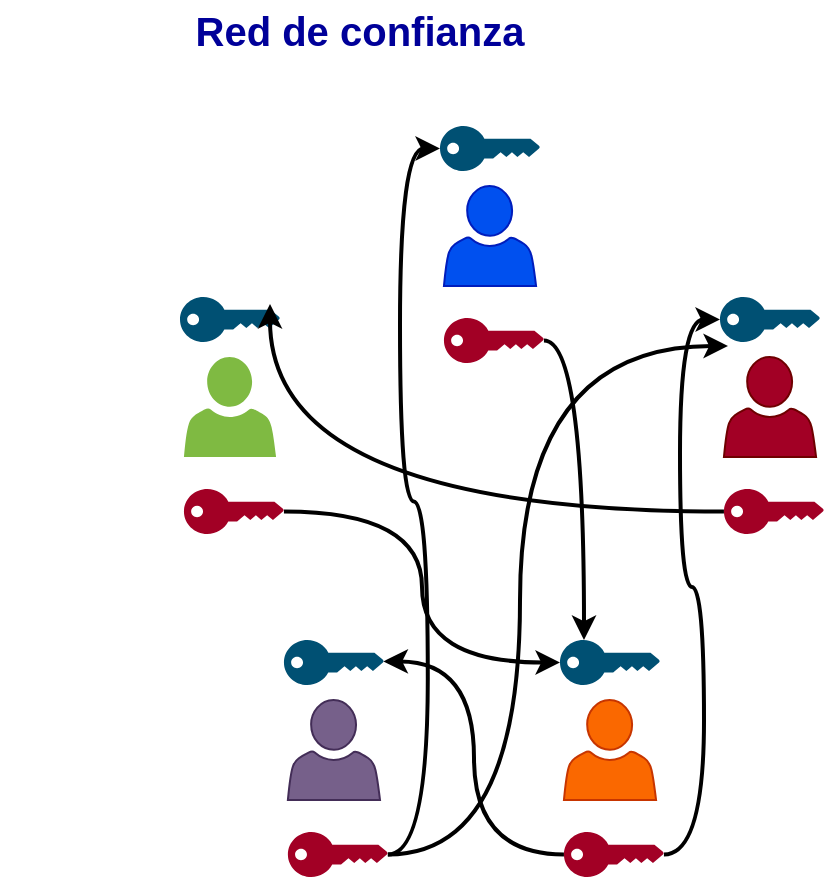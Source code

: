 <mxfile version="22.0.4" type="device">
  <diagram name="Página-1" id="H1gAe4TEgG37sk8PaRr4">
    <mxGraphModel dx="1434" dy="728" grid="1" gridSize="10" guides="1" tooltips="1" connect="1" arrows="1" fold="1" page="1" pageScale="1" pageWidth="1169" pageHeight="827" math="0" shadow="0">
      <root>
        <mxCell id="0" />
        <mxCell id="1" parent="0" />
        <mxCell id="3jQ3pkgaZVPvUWSegzT8-2" value="&lt;div&gt;&lt;br&gt;&lt;/div&gt;&lt;div&gt;&lt;br&gt;&lt;/div&gt;" style="sketch=0;pointerEvents=1;shadow=0;dashed=0;html=1;strokeColor=none;labelPosition=center;verticalLabelPosition=bottom;verticalAlign=top;outlineConnect=0;align=center;shape=mxgraph.office.users.user;fillColor=#7FBA42;" parent="1" vertex="1">
          <mxGeometry x="161.97" y="228.5" width="46.063" height="50.0" as="geometry" />
        </mxCell>
        <mxCell id="3jQ3pkgaZVPvUWSegzT8-34" value="" style="points=[[0,0.5,0],[0.24,0,0],[0.5,0.28,0],[0.995,0.475,0],[0.5,0.72,0],[0.24,1,0]];verticalLabelPosition=middle;sketch=0;html=1;verticalAlign=middle;aspect=fixed;align=left;pointerEvents=1;shape=mxgraph.cisco19.key;fillColor=#005073;strokeColor=none;labelPosition=right;" parent="1" vertex="1">
          <mxGeometry x="160" y="198.5" width="50" height="22.5" as="geometry" />
        </mxCell>
        <mxCell id="J3Js696kLdLq6cgxkuE6-20" value="" style="edgeStyle=orthogonalEdgeStyle;rounded=0;orthogonalLoop=1;jettySize=auto;html=1;strokeWidth=2;curved=1;entryX=0;entryY=0.5;entryDx=0;entryDy=0;entryPerimeter=0;" edge="1" parent="1" source="3jQ3pkgaZVPvUWSegzT8-37" target="J3Js696kLdLq6cgxkuE6-12">
          <mxGeometry relative="1" as="geometry">
            <mxPoint x="280" y="306" as="targetPoint" />
          </mxGeometry>
        </mxCell>
        <mxCell id="3jQ3pkgaZVPvUWSegzT8-37" value="" style="points=[[0,0.5,0],[0.24,0,0],[0.5,0.28,0],[0.995,0.475,0],[0.5,0.72,0],[0.24,1,0]];verticalLabelPosition=middle;sketch=0;html=1;verticalAlign=middle;aspect=fixed;align=left;pointerEvents=1;shape=mxgraph.cisco19.key;fillColor=#a20025;strokeColor=#6F0000;labelPosition=right;fontColor=#ffffff;" parent="1" vertex="1">
          <mxGeometry x="161.97" y="294.5" width="50" height="22.5" as="geometry" />
        </mxCell>
        <mxCell id="3jQ3pkgaZVPvUWSegzT8-49" value="&lt;font style=&quot;font-size: 20px;&quot;&gt;&lt;b&gt;Red de confianza&lt;/b&gt;&lt;/font&gt;" style="text;strokeColor=none;align=center;fillColor=none;html=1;verticalAlign=middle;whiteSpace=wrap;rounded=0;fontColor=#000099;" parent="1" vertex="1">
          <mxGeometry x="70" y="50" width="360" height="30" as="geometry" />
        </mxCell>
        <mxCell id="J3Js696kLdLq6cgxkuE6-2" value="&lt;div&gt;&lt;br&gt;&lt;/div&gt;&lt;div&gt;&lt;br&gt;&lt;/div&gt;" style="sketch=0;pointerEvents=1;shadow=0;dashed=0;html=1;strokeColor=#001DBC;labelPosition=center;verticalLabelPosition=bottom;verticalAlign=top;outlineConnect=0;align=center;shape=mxgraph.office.users.user;fillColor=#0050ef;fontColor=#ffffff;" vertex="1" parent="1">
          <mxGeometry x="291.97" y="143" width="46.063" height="50.0" as="geometry" />
        </mxCell>
        <mxCell id="J3Js696kLdLq6cgxkuE6-3" value="" style="points=[[0,0.5,0],[0.24,0,0],[0.5,0.28,0],[0.995,0.475,0],[0.5,0.72,0],[0.24,1,0]];verticalLabelPosition=middle;sketch=0;html=1;verticalAlign=middle;aspect=fixed;align=left;pointerEvents=1;shape=mxgraph.cisco19.key;fillColor=#005073;strokeColor=none;labelPosition=right;" vertex="1" parent="1">
          <mxGeometry x="290" y="113" width="50" height="22.5" as="geometry" />
        </mxCell>
        <mxCell id="J3Js696kLdLq6cgxkuE6-22" value="" style="edgeStyle=orthogonalEdgeStyle;rounded=0;orthogonalLoop=1;jettySize=auto;html=1;curved=1;strokeWidth=2;entryX=0.24;entryY=0;entryDx=0;entryDy=0;entryPerimeter=0;" edge="1" parent="1" source="J3Js696kLdLq6cgxkuE6-4" target="J3Js696kLdLq6cgxkuE6-12">
          <mxGeometry relative="1" as="geometry">
            <mxPoint x="316.97" y="259.75" as="targetPoint" />
          </mxGeometry>
        </mxCell>
        <mxCell id="J3Js696kLdLq6cgxkuE6-4" value="" style="points=[[0,0.5,0],[0.24,0,0],[0.5,0.28,0],[0.995,0.475,0],[0.5,0.72,0],[0.24,1,0]];verticalLabelPosition=middle;sketch=0;html=1;verticalAlign=middle;aspect=fixed;align=left;pointerEvents=1;shape=mxgraph.cisco19.key;fillColor=#a20025;strokeColor=#6F0000;labelPosition=right;fontColor=#ffffff;" vertex="1" parent="1">
          <mxGeometry x="291.97" y="209" width="50" height="22.5" as="geometry" />
        </mxCell>
        <mxCell id="J3Js696kLdLq6cgxkuE6-5" value="&lt;div&gt;&lt;br&gt;&lt;/div&gt;&lt;div&gt;&lt;br&gt;&lt;/div&gt;" style="sketch=0;pointerEvents=1;shadow=0;dashed=0;html=1;strokeColor=#6F0000;labelPosition=center;verticalLabelPosition=bottom;verticalAlign=top;outlineConnect=0;align=center;shape=mxgraph.office.users.user;fillColor=#a20025;fontColor=#ffffff;" vertex="1" parent="1">
          <mxGeometry x="431.97" y="228.5" width="46.063" height="50.0" as="geometry" />
        </mxCell>
        <mxCell id="J3Js696kLdLq6cgxkuE6-6" value="" style="points=[[0,0.5,0],[0.24,0,0],[0.5,0.28,0],[0.995,0.475,0],[0.5,0.72,0],[0.24,1,0]];verticalLabelPosition=middle;sketch=0;html=1;verticalAlign=middle;aspect=fixed;align=left;pointerEvents=1;shape=mxgraph.cisco19.key;fillColor=#005073;strokeColor=none;labelPosition=right;" vertex="1" parent="1">
          <mxGeometry x="430" y="198.5" width="50" height="22.5" as="geometry" />
        </mxCell>
        <mxCell id="J3Js696kLdLq6cgxkuE6-24" value="" style="edgeStyle=orthogonalEdgeStyle;rounded=0;orthogonalLoop=1;jettySize=auto;html=1;curved=1;strokeWidth=2;entryX=0.9;entryY=0.156;entryDx=0;entryDy=0;entryPerimeter=0;" edge="1" parent="1" source="J3Js696kLdLq6cgxkuE6-7" target="3jQ3pkgaZVPvUWSegzT8-34">
          <mxGeometry relative="1" as="geometry">
            <mxPoint x="351.97" y="305.75" as="targetPoint" />
          </mxGeometry>
        </mxCell>
        <mxCell id="J3Js696kLdLq6cgxkuE6-7" value="" style="points=[[0,0.5,0],[0.24,0,0],[0.5,0.28,0],[0.995,0.475,0],[0.5,0.72,0],[0.24,1,0]];verticalLabelPosition=middle;sketch=0;html=1;verticalAlign=middle;aspect=fixed;align=left;pointerEvents=1;shape=mxgraph.cisco19.key;fillColor=#a20025;strokeColor=#6F0000;labelPosition=right;fontColor=#ffffff;" vertex="1" parent="1">
          <mxGeometry x="431.97" y="294.5" width="50" height="22.5" as="geometry" />
        </mxCell>
        <mxCell id="J3Js696kLdLq6cgxkuE6-8" value="&lt;div&gt;&lt;br&gt;&lt;/div&gt;&lt;div&gt;&lt;br&gt;&lt;/div&gt;" style="sketch=0;pointerEvents=1;shadow=0;dashed=0;html=1;strokeColor=#432D57;labelPosition=center;verticalLabelPosition=bottom;verticalAlign=top;outlineConnect=0;align=center;shape=mxgraph.office.users.user;fillColor=#76608a;fontColor=#ffffff;" vertex="1" parent="1">
          <mxGeometry x="213.94" y="400" width="46.063" height="50.0" as="geometry" />
        </mxCell>
        <mxCell id="J3Js696kLdLq6cgxkuE6-9" value="" style="points=[[0,0.5,0],[0.24,0,0],[0.5,0.28,0],[0.995,0.475,0],[0.5,0.72,0],[0.24,1,0]];verticalLabelPosition=middle;sketch=0;html=1;verticalAlign=middle;aspect=fixed;align=left;pointerEvents=1;shape=mxgraph.cisco19.key;fillColor=#005073;strokeColor=none;labelPosition=right;" vertex="1" parent="1">
          <mxGeometry x="211.97" y="370" width="50" height="22.5" as="geometry" />
        </mxCell>
        <mxCell id="J3Js696kLdLq6cgxkuE6-14" value="" style="edgeStyle=orthogonalEdgeStyle;rounded=0;orthogonalLoop=1;jettySize=auto;html=1;entryX=0.08;entryY=1.089;entryDx=0;entryDy=0;entryPerimeter=0;curved=1;strokeWidth=2;" edge="1" parent="1" source="J3Js696kLdLq6cgxkuE6-10" target="J3Js696kLdLq6cgxkuE6-6">
          <mxGeometry relative="1" as="geometry">
            <Array as="points">
              <mxPoint x="330" y="477" />
              <mxPoint x="330" y="223" />
            </Array>
          </mxGeometry>
        </mxCell>
        <mxCell id="J3Js696kLdLq6cgxkuE6-15" value="" style="edgeStyle=orthogonalEdgeStyle;rounded=0;orthogonalLoop=1;jettySize=auto;html=1;curved=1;entryX=0;entryY=0.5;entryDx=0;entryDy=0;entryPerimeter=0;strokeWidth=2;" edge="1" parent="1" source="J3Js696kLdLq6cgxkuE6-10" target="J3Js696kLdLq6cgxkuE6-3">
          <mxGeometry relative="1" as="geometry" />
        </mxCell>
        <mxCell id="J3Js696kLdLq6cgxkuE6-10" value="" style="points=[[0,0.5,0],[0.24,0,0],[0.5,0.28,0],[0.995,0.475,0],[0.5,0.72,0],[0.24,1,0]];verticalLabelPosition=middle;sketch=0;html=1;verticalAlign=middle;aspect=fixed;align=left;pointerEvents=1;shape=mxgraph.cisco19.key;fillColor=#a20025;strokeColor=#6F0000;labelPosition=right;fontColor=#ffffff;" vertex="1" parent="1">
          <mxGeometry x="213.94" y="466" width="50" height="22.5" as="geometry" />
        </mxCell>
        <mxCell id="J3Js696kLdLq6cgxkuE6-11" value="&lt;div&gt;&lt;br&gt;&lt;/div&gt;&lt;div&gt;&lt;br&gt;&lt;/div&gt;" style="sketch=0;pointerEvents=1;shadow=0;dashed=0;html=1;strokeColor=#C73500;labelPosition=center;verticalLabelPosition=bottom;verticalAlign=top;outlineConnect=0;align=center;shape=mxgraph.office.users.user;fillColor=#fa6800;fontColor=#000000;" vertex="1" parent="1">
          <mxGeometry x="351.97" y="400" width="46.063" height="50.0" as="geometry" />
        </mxCell>
        <mxCell id="J3Js696kLdLq6cgxkuE6-12" value="" style="points=[[0,0.5,0],[0.24,0,0],[0.5,0.28,0],[0.995,0.475,0],[0.5,0.72,0],[0.24,1,0]];verticalLabelPosition=middle;sketch=0;html=1;verticalAlign=middle;aspect=fixed;align=left;pointerEvents=1;shape=mxgraph.cisco19.key;fillColor=#005073;strokeColor=none;labelPosition=right;" vertex="1" parent="1">
          <mxGeometry x="350" y="370" width="50" height="22.5" as="geometry" />
        </mxCell>
        <mxCell id="J3Js696kLdLq6cgxkuE6-16" value="" style="edgeStyle=orthogonalEdgeStyle;rounded=0;orthogonalLoop=1;jettySize=auto;html=1;curved=1;strokeWidth=2;entryX=0.995;entryY=0.475;entryDx=0;entryDy=0;entryPerimeter=0;" edge="1" parent="1" source="J3Js696kLdLq6cgxkuE6-13" target="J3Js696kLdLq6cgxkuE6-9">
          <mxGeometry relative="1" as="geometry" />
        </mxCell>
        <mxCell id="J3Js696kLdLq6cgxkuE6-18" value="" style="edgeStyle=orthogonalEdgeStyle;rounded=0;orthogonalLoop=1;jettySize=auto;html=1;strokeWidth=2;curved=1;entryX=0;entryY=0.5;entryDx=0;entryDy=0;entryPerimeter=0;" edge="1" parent="1" source="J3Js696kLdLq6cgxkuE6-13" target="J3Js696kLdLq6cgxkuE6-6">
          <mxGeometry relative="1" as="geometry">
            <mxPoint x="446.97" y="477.3" as="targetPoint" />
          </mxGeometry>
        </mxCell>
        <mxCell id="J3Js696kLdLq6cgxkuE6-13" value="" style="points=[[0,0.5,0],[0.24,0,0],[0.5,0.28,0],[0.995,0.475,0],[0.5,0.72,0],[0.24,1,0]];verticalLabelPosition=middle;sketch=0;html=1;verticalAlign=middle;aspect=fixed;align=left;pointerEvents=1;shape=mxgraph.cisco19.key;fillColor=#a20025;strokeColor=#6F0000;labelPosition=right;fontColor=#ffffff;" vertex="1" parent="1">
          <mxGeometry x="351.97" y="466" width="50" height="22.5" as="geometry" />
        </mxCell>
      </root>
    </mxGraphModel>
  </diagram>
</mxfile>
